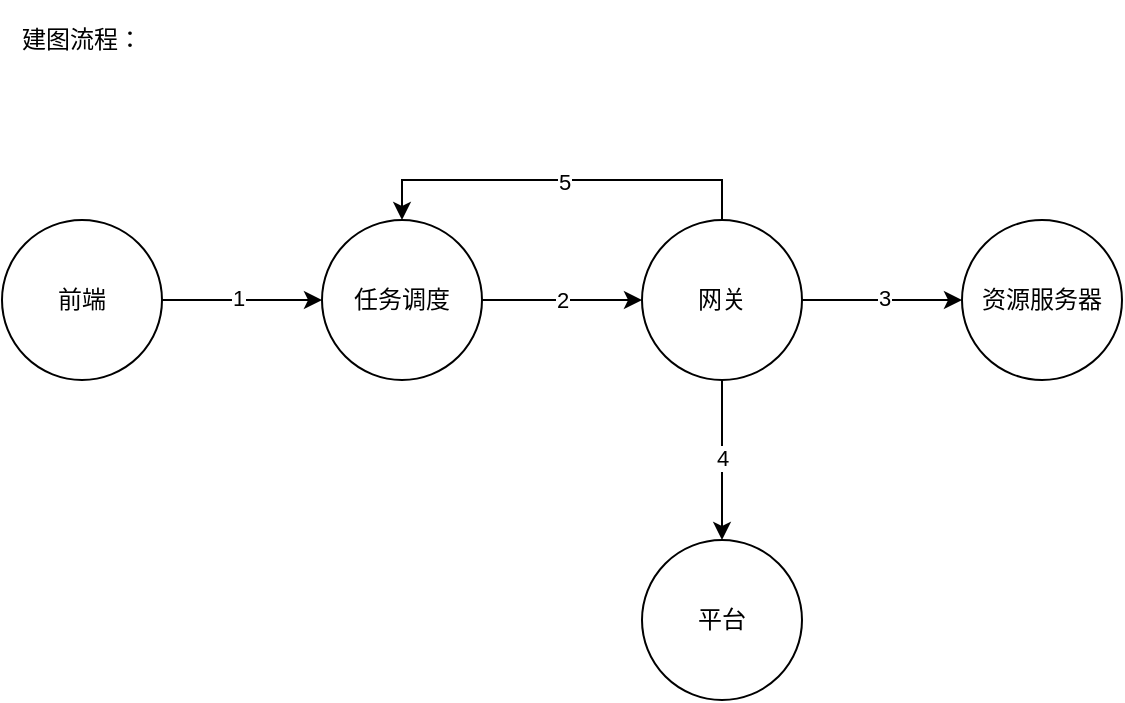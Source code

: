 <mxfile version="14.8.6" type="github"><diagram id="g7DShIPE9myxs7cQCo8G" name="Page-1"><mxGraphModel dx="1426" dy="684" grid="1" gridSize="10" guides="1" tooltips="1" connect="1" arrows="1" fold="1" page="1" pageScale="1" pageWidth="827" pageHeight="1169" math="0" shadow="0"><root><mxCell id="0"/><mxCell id="1" parent="0"/><mxCell id="bnO3rSalis2aoiANEbuE-3" value="" style="edgeStyle=orthogonalEdgeStyle;rounded=0;orthogonalLoop=1;jettySize=auto;html=1;" edge="1" parent="1" source="bnO3rSalis2aoiANEbuE-1" target="bnO3rSalis2aoiANEbuE-2"><mxGeometry relative="1" as="geometry"/></mxCell><mxCell id="bnO3rSalis2aoiANEbuE-4" value="1" style="edgeLabel;html=1;align=center;verticalAlign=middle;resizable=0;points=[];" vertex="1" connectable="0" parent="bnO3rSalis2aoiANEbuE-3"><mxGeometry x="-0.05" y="1" relative="1" as="geometry"><mxPoint as="offset"/></mxGeometry></mxCell><mxCell id="bnO3rSalis2aoiANEbuE-1" value="前端" style="ellipse;whiteSpace=wrap;html=1;aspect=fixed;" vertex="1" parent="1"><mxGeometry x="110" y="230" width="80" height="80" as="geometry"/></mxCell><mxCell id="bnO3rSalis2aoiANEbuE-7" value="" style="edgeStyle=orthogonalEdgeStyle;rounded=0;orthogonalLoop=1;jettySize=auto;html=1;" edge="1" parent="1" source="bnO3rSalis2aoiANEbuE-2" target="bnO3rSalis2aoiANEbuE-6"><mxGeometry relative="1" as="geometry"/></mxCell><mxCell id="bnO3rSalis2aoiANEbuE-8" value="2" style="edgeLabel;html=1;align=center;verticalAlign=middle;resizable=0;points=[];" vertex="1" connectable="0" parent="bnO3rSalis2aoiANEbuE-7"><mxGeometry relative="1" as="geometry"><mxPoint as="offset"/></mxGeometry></mxCell><mxCell id="bnO3rSalis2aoiANEbuE-2" value="任务调度" style="ellipse;whiteSpace=wrap;html=1;aspect=fixed;" vertex="1" parent="1"><mxGeometry x="270" y="230" width="80" height="80" as="geometry"/></mxCell><mxCell id="bnO3rSalis2aoiANEbuE-12" value="" style="edgeStyle=orthogonalEdgeStyle;rounded=0;orthogonalLoop=1;jettySize=auto;html=1;" edge="1" parent="1" source="bnO3rSalis2aoiANEbuE-6" target="bnO3rSalis2aoiANEbuE-11"><mxGeometry relative="1" as="geometry"/></mxCell><mxCell id="bnO3rSalis2aoiANEbuE-15" value="3" style="edgeLabel;html=1;align=center;verticalAlign=middle;resizable=0;points=[];" vertex="1" connectable="0" parent="bnO3rSalis2aoiANEbuE-12"><mxGeometry x="0.025" y="1" relative="1" as="geometry"><mxPoint as="offset"/></mxGeometry></mxCell><mxCell id="bnO3rSalis2aoiANEbuE-14" value="" style="edgeStyle=orthogonalEdgeStyle;rounded=0;orthogonalLoop=1;jettySize=auto;html=1;" edge="1" parent="1" source="bnO3rSalis2aoiANEbuE-6" target="bnO3rSalis2aoiANEbuE-13"><mxGeometry relative="1" as="geometry"/></mxCell><mxCell id="bnO3rSalis2aoiANEbuE-16" value="4" style="edgeLabel;html=1;align=center;verticalAlign=middle;resizable=0;points=[];" vertex="1" connectable="0" parent="bnO3rSalis2aoiANEbuE-14"><mxGeometry x="-0.025" relative="1" as="geometry"><mxPoint as="offset"/></mxGeometry></mxCell><mxCell id="bnO3rSalis2aoiANEbuE-19" style="edgeStyle=orthogonalEdgeStyle;rounded=0;orthogonalLoop=1;jettySize=auto;html=1;exitX=0.5;exitY=0;exitDx=0;exitDy=0;entryX=0.5;entryY=0;entryDx=0;entryDy=0;" edge="1" parent="1" source="bnO3rSalis2aoiANEbuE-6" target="bnO3rSalis2aoiANEbuE-2"><mxGeometry relative="1" as="geometry"/></mxCell><mxCell id="bnO3rSalis2aoiANEbuE-20" value="5" style="edgeLabel;html=1;align=center;verticalAlign=middle;resizable=0;points=[];" vertex="1" connectable="0" parent="bnO3rSalis2aoiANEbuE-19"><mxGeometry x="-0.01" y="1" relative="1" as="geometry"><mxPoint as="offset"/></mxGeometry></mxCell><mxCell id="bnO3rSalis2aoiANEbuE-6" value="网关" style="ellipse;whiteSpace=wrap;html=1;aspect=fixed;" vertex="1" parent="1"><mxGeometry x="430" y="230" width="80" height="80" as="geometry"/></mxCell><mxCell id="bnO3rSalis2aoiANEbuE-11" value="资源服务器" style="ellipse;whiteSpace=wrap;html=1;aspect=fixed;" vertex="1" parent="1"><mxGeometry x="590" y="230" width="80" height="80" as="geometry"/></mxCell><mxCell id="bnO3rSalis2aoiANEbuE-13" value="平台" style="ellipse;whiteSpace=wrap;html=1;aspect=fixed;" vertex="1" parent="1"><mxGeometry x="430" y="390" width="80" height="80" as="geometry"/></mxCell><mxCell id="bnO3rSalis2aoiANEbuE-21" value="建图流程：" style="text;html=1;strokeColor=none;fillColor=none;align=center;verticalAlign=middle;whiteSpace=wrap;rounded=0;" vertex="1" parent="1"><mxGeometry x="110" y="120" width="80" height="40" as="geometry"/></mxCell></root></mxGraphModel></diagram></mxfile>